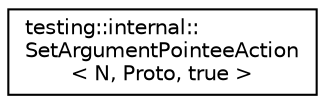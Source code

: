 digraph "Graphical Class Hierarchy"
{
  edge [fontname="Helvetica",fontsize="10",labelfontname="Helvetica",labelfontsize="10"];
  node [fontname="Helvetica",fontsize="10",shape=record];
  rankdir="LR";
  Node0 [label="testing::internal::\lSetArgumentPointeeAction\l\< N, Proto, true \>",height=0.2,width=0.4,color="black", fillcolor="white", style="filled",URL="$classtesting_1_1internal_1_1SetArgumentPointeeAction_3_01N_00_01Proto_00_01true_01_4.html"];
}
